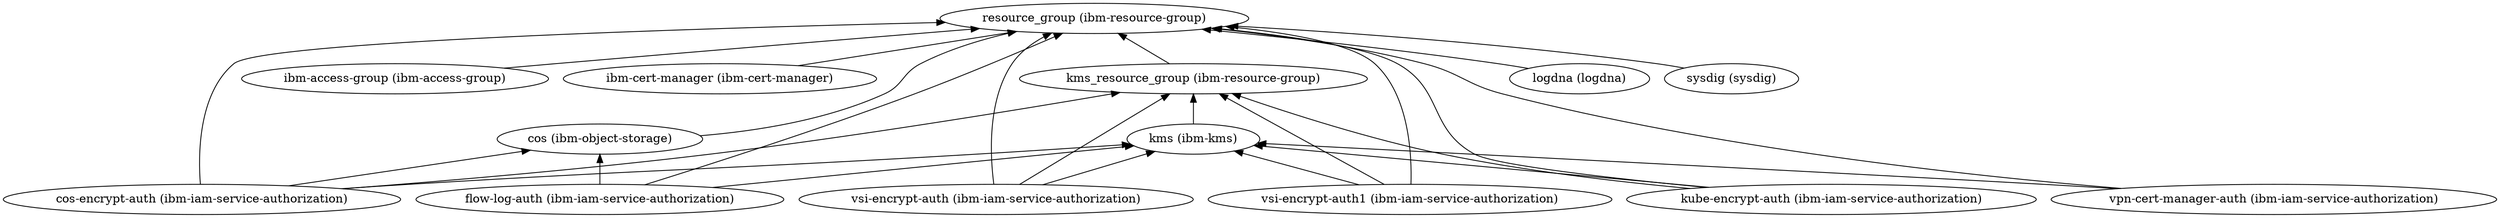 digraph {
    rankdir="BT"
    "resource_group (ibm-resource-group)"
"kms_resource_group (ibm-resource-group)" -> "resource_group (ibm-resource-group)"
"kms_resource_group (ibm-resource-group)"
"ibm-access-group (ibm-access-group)" -> "resource_group (ibm-resource-group)"
"ibm-access-group (ibm-access-group)"
"ibm-cert-manager (ibm-cert-manager)" -> "resource_group (ibm-resource-group)"
"ibm-cert-manager (ibm-cert-manager)"
"vsi-encrypt-auth (ibm-iam-service-authorization)" -> "kms (ibm-kms)"
"vsi-encrypt-auth (ibm-iam-service-authorization)" -> "resource_group (ibm-resource-group)"
"vsi-encrypt-auth (ibm-iam-service-authorization)" -> "kms_resource_group (ibm-resource-group)"
"vsi-encrypt-auth (ibm-iam-service-authorization)"
"kms (ibm-kms)" -> "kms_resource_group (ibm-resource-group)"
"kms (ibm-kms)"
"cos-encrypt-auth (ibm-iam-service-authorization)" -> "cos (ibm-object-storage)"
"cos-encrypt-auth (ibm-iam-service-authorization)" -> "resource_group (ibm-resource-group)"
"cos-encrypt-auth (ibm-iam-service-authorization)" -> "kms (ibm-kms)"
"cos-encrypt-auth (ibm-iam-service-authorization)" -> "kms_resource_group (ibm-resource-group)"
"cos-encrypt-auth (ibm-iam-service-authorization)"
"cos (ibm-object-storage)" -> "resource_group (ibm-resource-group)"
"cos (ibm-object-storage)"
"flow-log-auth (ibm-iam-service-authorization)" -> "kms (ibm-kms)"
"flow-log-auth (ibm-iam-service-authorization)" -> "resource_group (ibm-resource-group)"
"flow-log-auth (ibm-iam-service-authorization)" -> "cos (ibm-object-storage)"
"flow-log-auth (ibm-iam-service-authorization)"
"vsi-encrypt-auth1 (ibm-iam-service-authorization)" -> "kms (ibm-kms)"
"vsi-encrypt-auth1 (ibm-iam-service-authorization)" -> "resource_group (ibm-resource-group)"
"vsi-encrypt-auth1 (ibm-iam-service-authorization)" -> "kms_resource_group (ibm-resource-group)"
"vsi-encrypt-auth1 (ibm-iam-service-authorization)"
"kube-encrypt-auth (ibm-iam-service-authorization)" -> "kms (ibm-kms)"
"kube-encrypt-auth (ibm-iam-service-authorization)" -> "resource_group (ibm-resource-group)"
"kube-encrypt-auth (ibm-iam-service-authorization)" -> "kms_resource_group (ibm-resource-group)"
"kube-encrypt-auth (ibm-iam-service-authorization)"
"vpn-cert-manager-auth (ibm-iam-service-authorization)" -> "kms (ibm-kms)"
"vpn-cert-manager-auth (ibm-iam-service-authorization)" -> "resource_group (ibm-resource-group)"
"vpn-cert-manager-auth (ibm-iam-service-authorization)"
"logdna (logdna)" -> "resource_group (ibm-resource-group)"
"logdna (logdna)"
"sysdig (sysdig)" -> "resource_group (ibm-resource-group)"
"sysdig (sysdig)"
  }